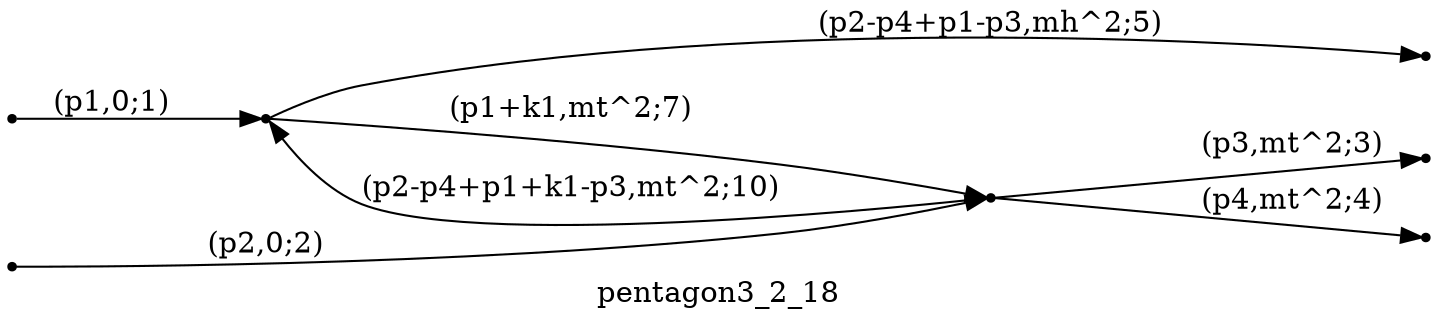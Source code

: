 digraph pentagon3_2_18 {
  label="pentagon3_2_18";
  rankdir="LR";
  subgraph edges {
    -1 -> 2 [label="(p1,0;1)"];
    -2 -> 1 [label="(p2,0;2)"];
    1 -> -3 [label="(p3,mt^2;3)"];
    1 -> -4 [label="(p4,mt^2;4)"];
    2 -> -5 [label="(p2-p4+p1-p3,mh^2;5)"];
    2 -> 1 [label="(p1+k1,mt^2;7)"];
    1 -> 2 [label="(p2-p4+p1+k1-p3,mt^2;10)"];
  }
  subgraph incoming { rank="source"; -1; -2; }
  subgraph outgoing { rank="sink"; -3; -4; -5; }
-5 [shape=point];
-4 [shape=point];
-3 [shape=point];
-2 [shape=point];
-1 [shape=point];
1 [shape=point];
2 [shape=point];
}

